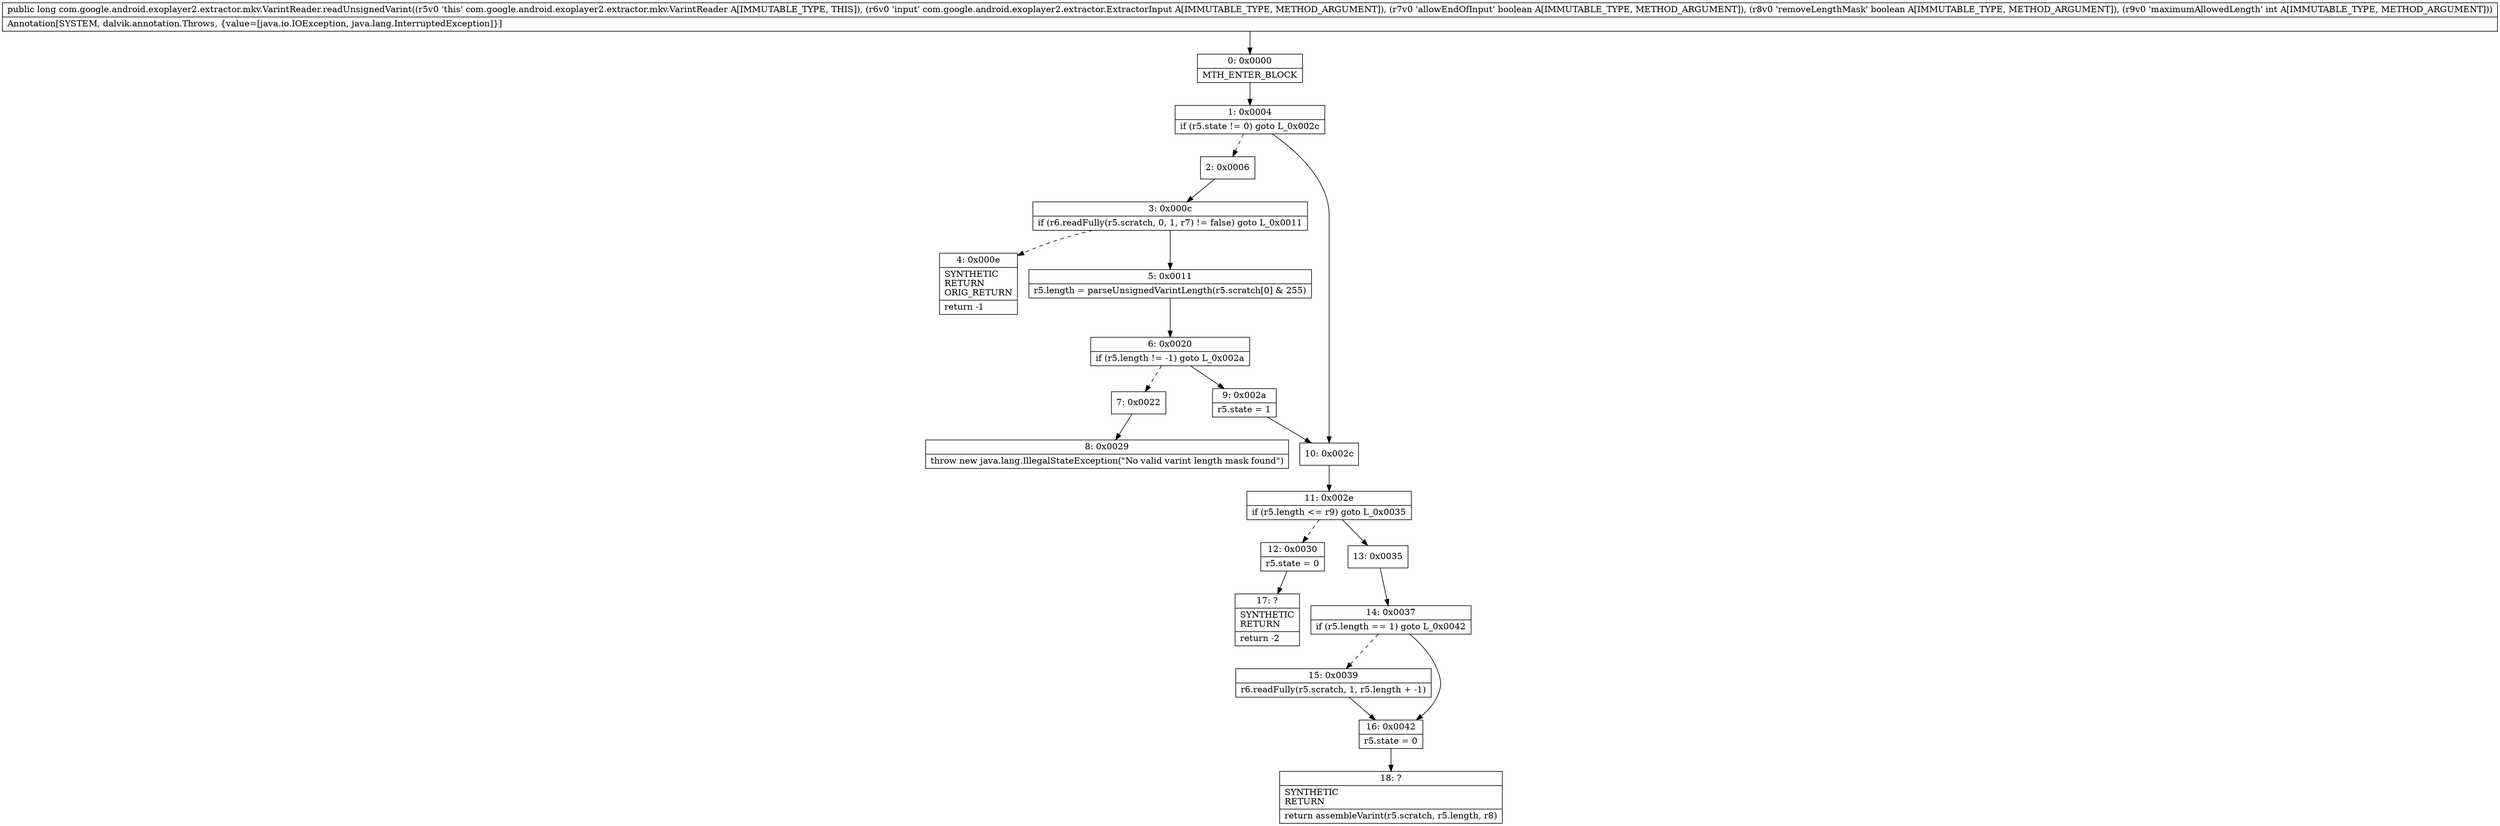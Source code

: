 digraph "CFG forcom.google.android.exoplayer2.extractor.mkv.VarintReader.readUnsignedVarint(Lcom\/google\/android\/exoplayer2\/extractor\/ExtractorInput;ZZI)J" {
Node_0 [shape=record,label="{0\:\ 0x0000|MTH_ENTER_BLOCK\l}"];
Node_1 [shape=record,label="{1\:\ 0x0004|if (r5.state != 0) goto L_0x002c\l}"];
Node_2 [shape=record,label="{2\:\ 0x0006}"];
Node_3 [shape=record,label="{3\:\ 0x000c|if (r6.readFully(r5.scratch, 0, 1, r7) != false) goto L_0x0011\l}"];
Node_4 [shape=record,label="{4\:\ 0x000e|SYNTHETIC\lRETURN\lORIG_RETURN\l|return \-1\l}"];
Node_5 [shape=record,label="{5\:\ 0x0011|r5.length = parseUnsignedVarintLength(r5.scratch[0] & 255)\l}"];
Node_6 [shape=record,label="{6\:\ 0x0020|if (r5.length != \-1) goto L_0x002a\l}"];
Node_7 [shape=record,label="{7\:\ 0x0022}"];
Node_8 [shape=record,label="{8\:\ 0x0029|throw new java.lang.IllegalStateException(\"No valid varint length mask found\")\l}"];
Node_9 [shape=record,label="{9\:\ 0x002a|r5.state = 1\l}"];
Node_10 [shape=record,label="{10\:\ 0x002c}"];
Node_11 [shape=record,label="{11\:\ 0x002e|if (r5.length \<= r9) goto L_0x0035\l}"];
Node_12 [shape=record,label="{12\:\ 0x0030|r5.state = 0\l}"];
Node_13 [shape=record,label="{13\:\ 0x0035}"];
Node_14 [shape=record,label="{14\:\ 0x0037|if (r5.length == 1) goto L_0x0042\l}"];
Node_15 [shape=record,label="{15\:\ 0x0039|r6.readFully(r5.scratch, 1, r5.length + \-1)\l}"];
Node_16 [shape=record,label="{16\:\ 0x0042|r5.state = 0\l}"];
Node_17 [shape=record,label="{17\:\ ?|SYNTHETIC\lRETURN\l|return \-2\l}"];
Node_18 [shape=record,label="{18\:\ ?|SYNTHETIC\lRETURN\l|return assembleVarint(r5.scratch, r5.length, r8)\l}"];
MethodNode[shape=record,label="{public long com.google.android.exoplayer2.extractor.mkv.VarintReader.readUnsignedVarint((r5v0 'this' com.google.android.exoplayer2.extractor.mkv.VarintReader A[IMMUTABLE_TYPE, THIS]), (r6v0 'input' com.google.android.exoplayer2.extractor.ExtractorInput A[IMMUTABLE_TYPE, METHOD_ARGUMENT]), (r7v0 'allowEndOfInput' boolean A[IMMUTABLE_TYPE, METHOD_ARGUMENT]), (r8v0 'removeLengthMask' boolean A[IMMUTABLE_TYPE, METHOD_ARGUMENT]), (r9v0 'maximumAllowedLength' int A[IMMUTABLE_TYPE, METHOD_ARGUMENT]))  | Annotation[SYSTEM, dalvik.annotation.Throws, \{value=[java.io.IOException, java.lang.InterruptedException]\}]\l}"];
MethodNode -> Node_0;
Node_0 -> Node_1;
Node_1 -> Node_2[style=dashed];
Node_1 -> Node_10;
Node_2 -> Node_3;
Node_3 -> Node_4[style=dashed];
Node_3 -> Node_5;
Node_5 -> Node_6;
Node_6 -> Node_7[style=dashed];
Node_6 -> Node_9;
Node_7 -> Node_8;
Node_9 -> Node_10;
Node_10 -> Node_11;
Node_11 -> Node_12[style=dashed];
Node_11 -> Node_13;
Node_12 -> Node_17;
Node_13 -> Node_14;
Node_14 -> Node_15[style=dashed];
Node_14 -> Node_16;
Node_15 -> Node_16;
Node_16 -> Node_18;
}

